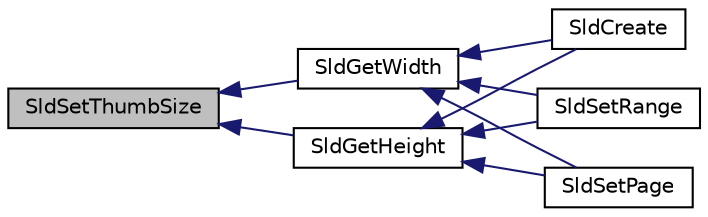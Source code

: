 digraph "SldSetThumbSize"
{
  edge [fontname="Helvetica",fontsize="10",labelfontname="Helvetica",labelfontsize="10"];
  node [fontname="Helvetica",fontsize="10",shape=record];
  rankdir="LR";
  Node1 [label="SldSetThumbSize",height=0.2,width=0.4,color="black", fillcolor="grey75", style="filled", fontcolor="black"];
  Node1 -> Node2 [dir="back",color="midnightblue",fontsize="10",style="solid",fontname="Helvetica"];
  Node2 [label="SldGetWidth",height=0.2,width=0.4,color="black", fillcolor="white", style="filled",URL="$_slider_8c.html#a1993672ef4e7ec21bf97f35703a5a070"];
  Node2 -> Node3 [dir="back",color="midnightblue",fontsize="10",style="solid",fontname="Helvetica"];
  Node3 [label="SldCreate",height=0.2,width=0.4,color="black", fillcolor="white", style="filled",URL="$_slider_8h.html#a2c24b3f670799ef372288caba9811afd"];
  Node2 -> Node4 [dir="back",color="midnightblue",fontsize="10",style="solid",fontname="Helvetica"];
  Node4 [label="SldSetRange",height=0.2,width=0.4,color="black", fillcolor="white", style="filled",URL="$_slider_8h.html#a1eb2f3eb4821f2ccc8603b5623ff14c8"];
  Node2 -> Node5 [dir="back",color="midnightblue",fontsize="10",style="solid",fontname="Helvetica"];
  Node5 [label="SldSetPage",height=0.2,width=0.4,color="black", fillcolor="white", style="filled",URL="$_slider_8h.html#a3b70befafff9c559b5d519fe4d5c0a8a"];
  Node1 -> Node6 [dir="back",color="midnightblue",fontsize="10",style="solid",fontname="Helvetica"];
  Node6 [label="SldGetHeight",height=0.2,width=0.4,color="black", fillcolor="white", style="filled",URL="$_slider_8c.html#aed23f756c45e9353767cb1de8c3d57f3"];
  Node6 -> Node3 [dir="back",color="midnightblue",fontsize="10",style="solid",fontname="Helvetica"];
  Node6 -> Node4 [dir="back",color="midnightblue",fontsize="10",style="solid",fontname="Helvetica"];
  Node6 -> Node5 [dir="back",color="midnightblue",fontsize="10",style="solid",fontname="Helvetica"];
}
